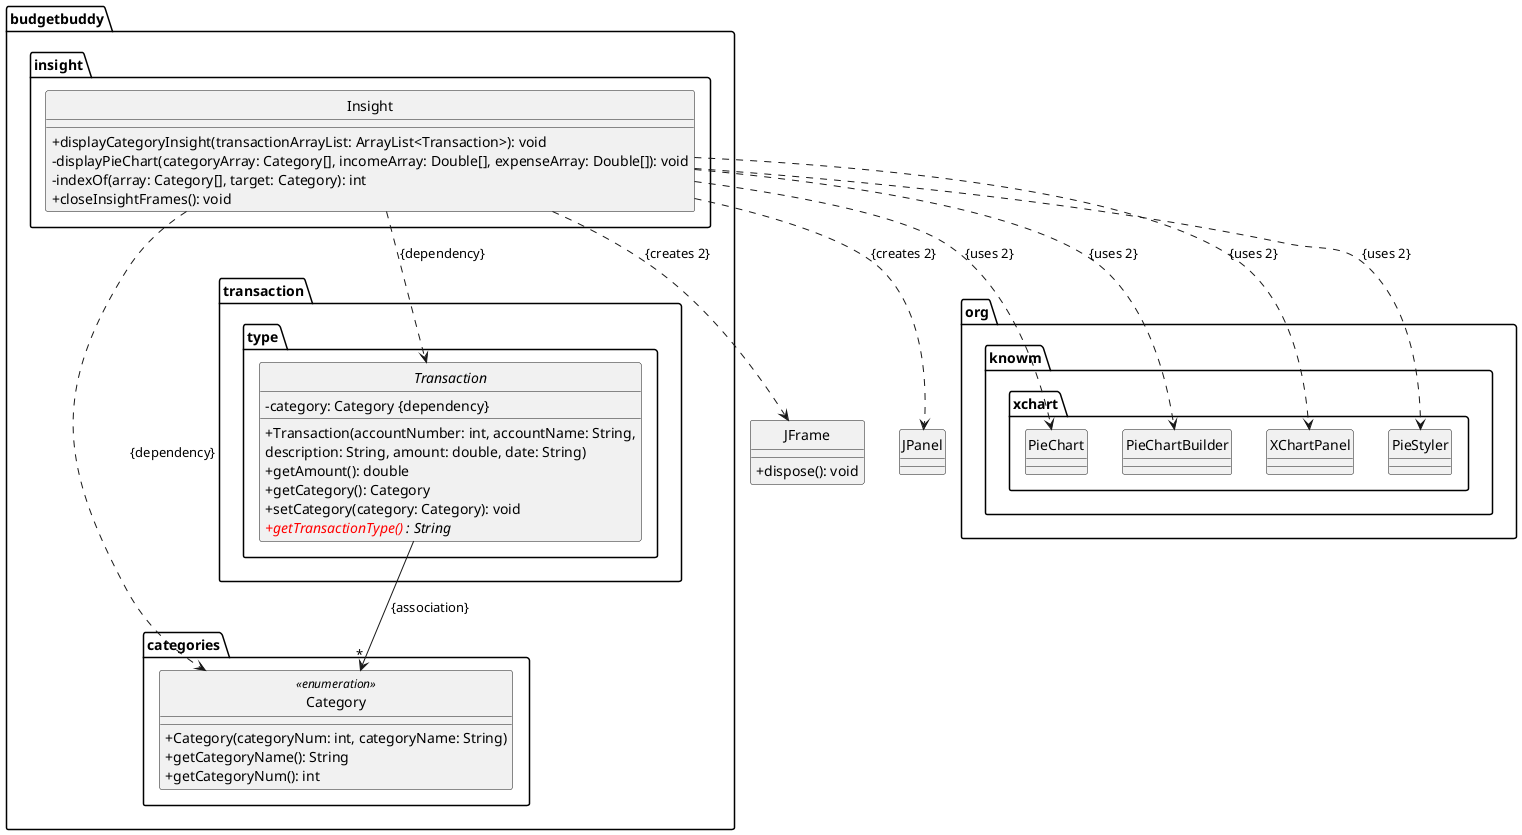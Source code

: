 @startuml
skinparam classAttributeIconSize 0
hide abstract circle
hide class circle
hide enum circle
package budgetbuddy.insight {
    class Insight {
        +displayCategoryInsight(transactionArrayList: ArrayList<Transaction>): void
        -displayPieChart(categoryArray: Category[], incomeArray: Double[], expenseArray: Double[]): void
        -indexOf(array: Category[], target: Category): int
        +closeInsightFrames(): void
    }
}

package budgetbuddy.categories {
    enum Category <<enumeration>> {
        +Category(categoryNum: int, categoryName: String)
        +getCategoryName(): String
        +getCategoryNum(): int
    }
}

package budgetbuddy.transaction.type {
    abstract class Transaction{
        -category: Category {dependency}
        +Transaction(accountNumber: int, accountName: String,
            description: String, amount: double, date: String)
        +getAmount(): double
        +getCategory(): Category
        +setCategory(category: Category): void
        <color: Red>{abstract} +getTransactionType() </color>: String
    }
}

package org.knowm.xchart {
    class PieChart
    class PieChartBuilder
    class XChartPanel
    class PieStyler
}

class JFrame {
    +dispose(): void
}
class JPanel

Insight ...>  Category : " {dependency}        "
Insight ..>   Transaction: {dependency}
Transaction --> "*" Category: {association}
Insight ..>  JFrame :{creates 2}
Insight ..>  JPanel: {creates 2}
Insight ..>  PieChart: {uses 2}
Insight ..>  PieChartBuilder: {uses 2}
Insight ..>  XChartPanel :{uses 2}
Insight ..>  PieStyler: {uses 2}

@enduml
